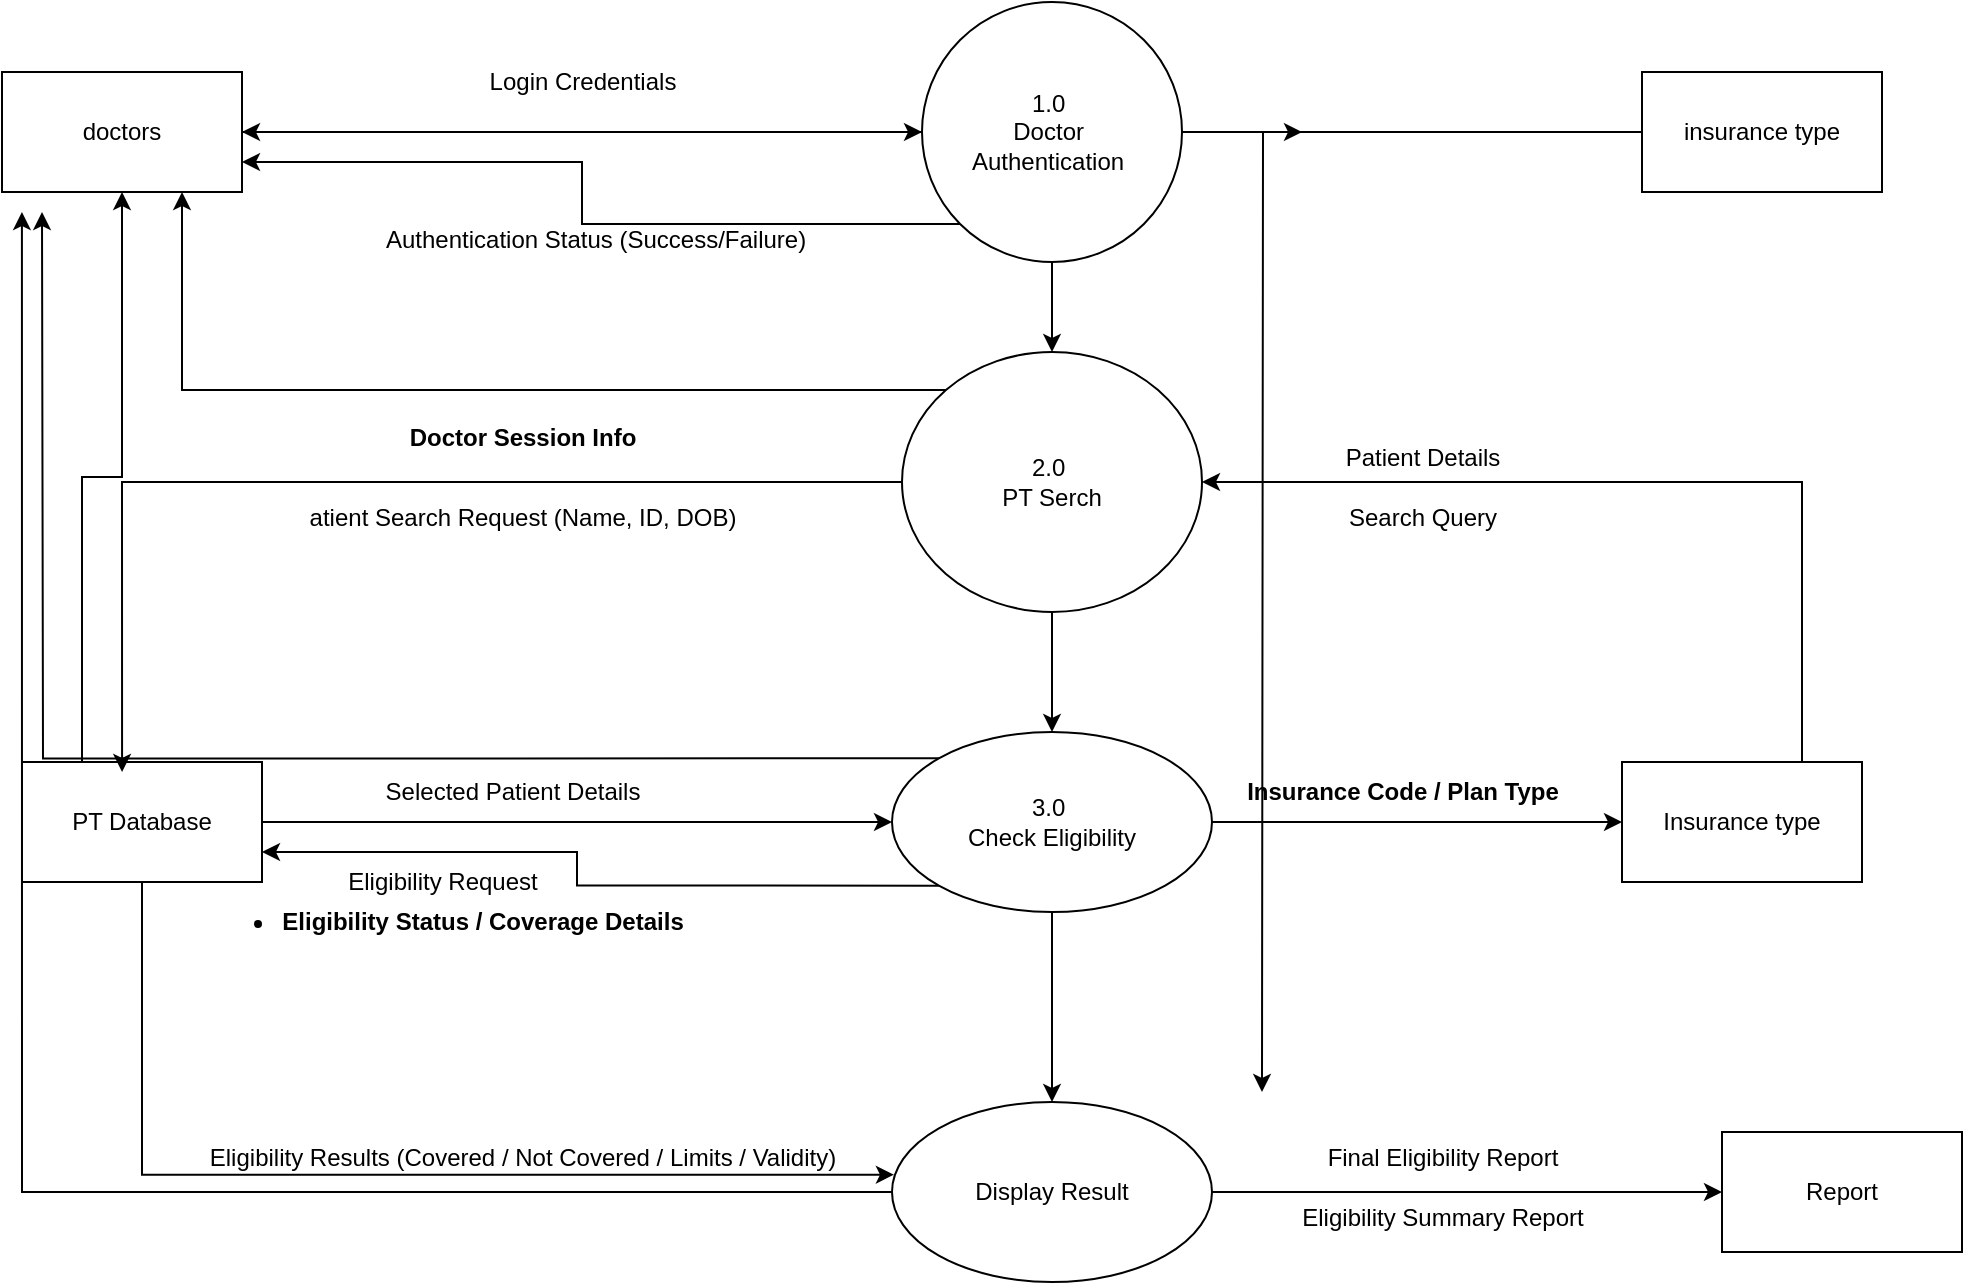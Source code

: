 <mxfile version="26.2.2">
  <diagram name="Page-1" id="by13Ic-5B0D5nHwh265d">
    <mxGraphModel dx="1044" dy="626" grid="1" gridSize="10" guides="1" tooltips="1" connect="1" arrows="1" fold="1" page="1" pageScale="1" pageWidth="850" pageHeight="1100" math="0" shadow="0">
      <root>
        <mxCell id="0" />
        <mxCell id="1" parent="0" />
        <mxCell id="KAmWQaT2bphG1lGb8P75-2" style="edgeStyle=orthogonalEdgeStyle;rounded=0;orthogonalLoop=1;jettySize=auto;html=1;" edge="1" parent="1" source="KAmWQaT2bphG1lGb8P75-1" target="KAmWQaT2bphG1lGb8P75-4">
          <mxGeometry relative="1" as="geometry">
            <mxPoint x="390" y="120" as="targetPoint" />
          </mxGeometry>
        </mxCell>
        <mxCell id="KAmWQaT2bphG1lGb8P75-1" value="doctors" style="rounded=0;whiteSpace=wrap;html=1;" vertex="1" parent="1">
          <mxGeometry x="60" y="90" width="120" height="60" as="geometry" />
        </mxCell>
        <mxCell id="KAmWQaT2bphG1lGb8P75-5" style="edgeStyle=orthogonalEdgeStyle;rounded=0;orthogonalLoop=1;jettySize=auto;html=1;" edge="1" parent="1" source="KAmWQaT2bphG1lGb8P75-4">
          <mxGeometry relative="1" as="geometry">
            <mxPoint x="710" y="120" as="targetPoint" />
          </mxGeometry>
        </mxCell>
        <mxCell id="KAmWQaT2bphG1lGb8P75-8" value="" style="edgeStyle=orthogonalEdgeStyle;rounded=0;orthogonalLoop=1;jettySize=auto;html=1;" edge="1" parent="1" source="KAmWQaT2bphG1lGb8P75-4" target="KAmWQaT2bphG1lGb8P75-7">
          <mxGeometry relative="1" as="geometry" />
        </mxCell>
        <mxCell id="KAmWQaT2bphG1lGb8P75-45" style="edgeStyle=orthogonalEdgeStyle;rounded=0;orthogonalLoop=1;jettySize=auto;html=1;" edge="1" parent="1" source="KAmWQaT2bphG1lGb8P75-4">
          <mxGeometry relative="1" as="geometry">
            <mxPoint x="180" y="120" as="targetPoint" />
          </mxGeometry>
        </mxCell>
        <mxCell id="KAmWQaT2bphG1lGb8P75-47" style="edgeStyle=orthogonalEdgeStyle;rounded=0;orthogonalLoop=1;jettySize=auto;html=1;exitX=0;exitY=1;exitDx=0;exitDy=0;entryX=1;entryY=0.75;entryDx=0;entryDy=0;" edge="1" parent="1" source="KAmWQaT2bphG1lGb8P75-4" target="KAmWQaT2bphG1lGb8P75-1">
          <mxGeometry relative="1" as="geometry" />
        </mxCell>
        <mxCell id="KAmWQaT2bphG1lGb8P75-4" value="1.0&amp;nbsp;&lt;div&gt;Doctor&amp;nbsp;&lt;/div&gt;&lt;div&gt;Authentication&lt;span style=&quot;white-space: pre;&quot;&gt;&#x9;&lt;/span&gt;&lt;/div&gt;" style="ellipse;whiteSpace=wrap;html=1;aspect=fixed;" vertex="1" parent="1">
          <mxGeometry x="520" y="55" width="130" height="130" as="geometry" />
        </mxCell>
        <mxCell id="KAmWQaT2bphG1lGb8P75-27" style="edgeStyle=orthogonalEdgeStyle;rounded=0;orthogonalLoop=1;jettySize=auto;html=1;" edge="1" parent="1" source="KAmWQaT2bphG1lGb8P75-6">
          <mxGeometry relative="1" as="geometry">
            <mxPoint x="690" y="600" as="targetPoint" />
          </mxGeometry>
        </mxCell>
        <mxCell id="KAmWQaT2bphG1lGb8P75-6" value="insurance type" style="rounded=0;whiteSpace=wrap;html=1;" vertex="1" parent="1">
          <mxGeometry x="880" y="90" width="120" height="60" as="geometry" />
        </mxCell>
        <mxCell id="KAmWQaT2bphG1lGb8P75-14" value="" style="edgeStyle=orthogonalEdgeStyle;rounded=0;orthogonalLoop=1;jettySize=auto;html=1;" edge="1" parent="1" source="KAmWQaT2bphG1lGb8P75-7" target="KAmWQaT2bphG1lGb8P75-13">
          <mxGeometry relative="1" as="geometry" />
        </mxCell>
        <mxCell id="KAmWQaT2bphG1lGb8P75-33" style="edgeStyle=orthogonalEdgeStyle;rounded=0;orthogonalLoop=1;jettySize=auto;html=1;exitX=0;exitY=0;exitDx=0;exitDy=0;entryX=0.75;entryY=1;entryDx=0;entryDy=0;" edge="1" parent="1" source="KAmWQaT2bphG1lGb8P75-7" target="KAmWQaT2bphG1lGb8P75-1">
          <mxGeometry relative="1" as="geometry" />
        </mxCell>
        <mxCell id="KAmWQaT2bphG1lGb8P75-7" value="2.0&amp;nbsp;&lt;div&gt;PT Serch&lt;/div&gt;" style="ellipse;whiteSpace=wrap;html=1;" vertex="1" parent="1">
          <mxGeometry x="510" y="230" width="150" height="130" as="geometry" />
        </mxCell>
        <mxCell id="KAmWQaT2bphG1lGb8P75-19" style="edgeStyle=orthogonalEdgeStyle;rounded=0;orthogonalLoop=1;jettySize=auto;html=1;entryX=0;entryY=0.5;entryDx=0;entryDy=0;" edge="1" parent="1" source="KAmWQaT2bphG1lGb8P75-11" target="KAmWQaT2bphG1lGb8P75-13">
          <mxGeometry relative="1" as="geometry" />
        </mxCell>
        <mxCell id="KAmWQaT2bphG1lGb8P75-29" style="edgeStyle=orthogonalEdgeStyle;rounded=0;orthogonalLoop=1;jettySize=auto;html=1;exitX=0.25;exitY=0;exitDx=0;exitDy=0;" edge="1" parent="1" source="KAmWQaT2bphG1lGb8P75-11" target="KAmWQaT2bphG1lGb8P75-1">
          <mxGeometry relative="1" as="geometry" />
        </mxCell>
        <mxCell id="KAmWQaT2bphG1lGb8P75-11" value="PT Database" style="rounded=0;whiteSpace=wrap;html=1;" vertex="1" parent="1">
          <mxGeometry x="70" y="435" width="120" height="60" as="geometry" />
        </mxCell>
        <mxCell id="KAmWQaT2bphG1lGb8P75-16" value="" style="edgeStyle=orthogonalEdgeStyle;rounded=0;orthogonalLoop=1;jettySize=auto;html=1;" edge="1" parent="1" source="KAmWQaT2bphG1lGb8P75-13" target="KAmWQaT2bphG1lGb8P75-15">
          <mxGeometry relative="1" as="geometry" />
        </mxCell>
        <mxCell id="KAmWQaT2bphG1lGb8P75-23" value="" style="edgeStyle=orthogonalEdgeStyle;rounded=0;orthogonalLoop=1;jettySize=auto;html=1;" edge="1" parent="1" source="KAmWQaT2bphG1lGb8P75-13" target="KAmWQaT2bphG1lGb8P75-22">
          <mxGeometry relative="1" as="geometry" />
        </mxCell>
        <mxCell id="KAmWQaT2bphG1lGb8P75-34" style="edgeStyle=orthogonalEdgeStyle;rounded=0;orthogonalLoop=1;jettySize=auto;html=1;exitX=0;exitY=0;exitDx=0;exitDy=0;" edge="1" parent="1" source="KAmWQaT2bphG1lGb8P75-13">
          <mxGeometry relative="1" as="geometry">
            <mxPoint x="80" y="160" as="targetPoint" />
          </mxGeometry>
        </mxCell>
        <mxCell id="KAmWQaT2bphG1lGb8P75-59" style="edgeStyle=orthogonalEdgeStyle;rounded=0;orthogonalLoop=1;jettySize=auto;html=1;exitX=0;exitY=1;exitDx=0;exitDy=0;entryX=1;entryY=0.75;entryDx=0;entryDy=0;" edge="1" parent="1" source="KAmWQaT2bphG1lGb8P75-13" target="KAmWQaT2bphG1lGb8P75-11">
          <mxGeometry relative="1" as="geometry" />
        </mxCell>
        <mxCell id="KAmWQaT2bphG1lGb8P75-13" value="3.0&amp;nbsp;&lt;div&gt;Check Eligibility&lt;/div&gt;" style="ellipse;whiteSpace=wrap;html=1;" vertex="1" parent="1">
          <mxGeometry x="505" y="420" width="160" height="90" as="geometry" />
        </mxCell>
        <mxCell id="KAmWQaT2bphG1lGb8P75-36" style="edgeStyle=orthogonalEdgeStyle;rounded=0;orthogonalLoop=1;jettySize=auto;html=1;exitX=0.75;exitY=0;exitDx=0;exitDy=0;entryX=1;entryY=0.5;entryDx=0;entryDy=0;" edge="1" parent="1" source="KAmWQaT2bphG1lGb8P75-15" target="KAmWQaT2bphG1lGb8P75-7">
          <mxGeometry relative="1" as="geometry" />
        </mxCell>
        <mxCell id="KAmWQaT2bphG1lGb8P75-15" value="Insurance type" style="whiteSpace=wrap;html=1;" vertex="1" parent="1">
          <mxGeometry x="870" y="435" width="120" height="60" as="geometry" />
        </mxCell>
        <mxCell id="KAmWQaT2bphG1lGb8P75-21" style="edgeStyle=orthogonalEdgeStyle;rounded=0;orthogonalLoop=1;jettySize=auto;html=1;entryX=0.417;entryY=0.083;entryDx=0;entryDy=0;entryPerimeter=0;" edge="1" parent="1" source="KAmWQaT2bphG1lGb8P75-7" target="KAmWQaT2bphG1lGb8P75-11">
          <mxGeometry relative="1" as="geometry" />
        </mxCell>
        <mxCell id="KAmWQaT2bphG1lGb8P75-25" value="" style="edgeStyle=orthogonalEdgeStyle;rounded=0;orthogonalLoop=1;jettySize=auto;html=1;" edge="1" parent="1" source="KAmWQaT2bphG1lGb8P75-22" target="KAmWQaT2bphG1lGb8P75-24">
          <mxGeometry relative="1" as="geometry" />
        </mxCell>
        <mxCell id="KAmWQaT2bphG1lGb8P75-22" value="Display Result" style="ellipse;whiteSpace=wrap;html=1;" vertex="1" parent="1">
          <mxGeometry x="505" y="605" width="160" height="90" as="geometry" />
        </mxCell>
        <mxCell id="KAmWQaT2bphG1lGb8P75-24" value="Report" style="whiteSpace=wrap;html=1;" vertex="1" parent="1">
          <mxGeometry x="920" y="620" width="120" height="60" as="geometry" />
        </mxCell>
        <mxCell id="KAmWQaT2bphG1lGb8P75-32" style="edgeStyle=orthogonalEdgeStyle;rounded=0;orthogonalLoop=1;jettySize=auto;html=1;exitX=0.5;exitY=1;exitDx=0;exitDy=0;entryX=0.006;entryY=0.404;entryDx=0;entryDy=0;entryPerimeter=0;" edge="1" parent="1" source="KAmWQaT2bphG1lGb8P75-11" target="KAmWQaT2bphG1lGb8P75-22">
          <mxGeometry relative="1" as="geometry" />
        </mxCell>
        <mxCell id="KAmWQaT2bphG1lGb8P75-35" style="edgeStyle=orthogonalEdgeStyle;rounded=0;orthogonalLoop=1;jettySize=auto;html=1;exitX=0;exitY=0.5;exitDx=0;exitDy=0;entryX=0.083;entryY=1.167;entryDx=0;entryDy=0;entryPerimeter=0;" edge="1" parent="1" source="KAmWQaT2bphG1lGb8P75-22" target="KAmWQaT2bphG1lGb8P75-1">
          <mxGeometry relative="1" as="geometry" />
        </mxCell>
        <mxCell id="KAmWQaT2bphG1lGb8P75-44" value="Login Credentials" style="text;html=1;align=center;verticalAlign=middle;resizable=0;points=[];autosize=1;strokeColor=none;fillColor=none;" vertex="1" parent="1">
          <mxGeometry x="290" y="80" width="120" height="30" as="geometry" />
        </mxCell>
        <mxCell id="KAmWQaT2bphG1lGb8P75-48" value="Authentication Status (Success/Failure)" style="text;whiteSpace=wrap;html=1;" vertex="1" parent="1">
          <mxGeometry x="250" y="160" width="240" height="40" as="geometry" />
        </mxCell>
        <mxCell id="KAmWQaT2bphG1lGb8P75-49" value="&lt;strong data-end=&quot;595&quot; data-start=&quot;572&quot;&gt;Doctor Session Info&lt;/strong&gt;" style="text;html=1;align=center;verticalAlign=middle;resizable=0;points=[];autosize=1;strokeColor=none;fillColor=none;" vertex="1" parent="1">
          <mxGeometry x="250" y="258" width="140" height="30" as="geometry" />
        </mxCell>
        <mxCell id="KAmWQaT2bphG1lGb8P75-52" value="atient Search Request (Name, ID, DOB)" style="text;html=1;align=center;verticalAlign=middle;resizable=0;points=[];autosize=1;strokeColor=none;fillColor=none;" vertex="1" parent="1">
          <mxGeometry x="200" y="298" width="240" height="30" as="geometry" />
        </mxCell>
        <mxCell id="KAmWQaT2bphG1lGb8P75-53" value="Search Query" style="text;html=1;align=center;verticalAlign=middle;resizable=0;points=[];autosize=1;strokeColor=none;fillColor=none;" vertex="1" parent="1">
          <mxGeometry x="720" y="298" width="100" height="30" as="geometry" />
        </mxCell>
        <mxCell id="KAmWQaT2bphG1lGb8P75-54" value="Patient Details" style="text;html=1;align=center;verticalAlign=middle;resizable=0;points=[];autosize=1;strokeColor=none;fillColor=none;" vertex="1" parent="1">
          <mxGeometry x="720" y="268" width="100" height="30" as="geometry" />
        </mxCell>
        <mxCell id="KAmWQaT2bphG1lGb8P75-55" value="Selected Patient Details" style="text;html=1;align=center;verticalAlign=middle;resizable=0;points=[];autosize=1;strokeColor=none;fillColor=none;" vertex="1" parent="1">
          <mxGeometry x="240" y="435" width="150" height="30" as="geometry" />
        </mxCell>
        <mxCell id="KAmWQaT2bphG1lGb8P75-57" value="&lt;strong data-end=&quot;1033&quot; data-start=&quot;1003&quot;&gt;Insurance Code / Plan Type&lt;/strong&gt;" style="text;html=1;align=center;verticalAlign=middle;resizable=0;points=[];autosize=1;strokeColor=none;fillColor=none;" vertex="1" parent="1">
          <mxGeometry x="670" y="435" width="180" height="30" as="geometry" />
        </mxCell>
        <mxCell id="KAmWQaT2bphG1lGb8P75-60" value="Eligibility Request" style="text;html=1;align=center;verticalAlign=middle;resizable=0;points=[];autosize=1;strokeColor=none;fillColor=none;" vertex="1" parent="1">
          <mxGeometry x="220" y="480" width="120" height="30" as="geometry" />
        </mxCell>
        <mxCell id="KAmWQaT2bphG1lGb8P75-61" value="&lt;ul data-end=&quot;1217&quot; data-start=&quot;858&quot;&gt;&lt;li class=&quot;&quot; data-end=&quot;1217&quot; data-start=&quot;1118&quot;&gt;&lt;p class=&quot;&quot; data-end=&quot;1217&quot; data-start=&quot;1120&quot;&gt; &lt;strong data-end=&quot;1217&quot; data-start=&quot;1176&quot;&gt;Eligibility Status / Coverage Details&lt;/strong&gt;&lt;/p&gt;&lt;br/&gt;&lt;/li&gt;&lt;br/&gt;&lt;/ul&gt;" style="text;html=1;align=center;verticalAlign=middle;resizable=0;points=[];autosize=1;strokeColor=none;fillColor=none;" vertex="1" parent="1">
          <mxGeometry x="150" y="490" width="260" height="90" as="geometry" />
        </mxCell>
        <mxCell id="KAmWQaT2bphG1lGb8P75-62" value="Eligibility Results (Covered / Not Covered / Limits / Validity)" style="text;html=1;align=center;verticalAlign=middle;resizable=0;points=[];autosize=1;strokeColor=none;fillColor=none;" vertex="1" parent="1">
          <mxGeometry x="150" y="618" width="340" height="30" as="geometry" />
        </mxCell>
        <mxCell id="KAmWQaT2bphG1lGb8P75-63" value="Final Eligibility Report" style="text;html=1;align=center;verticalAlign=middle;resizable=0;points=[];autosize=1;strokeColor=none;fillColor=none;" vertex="1" parent="1">
          <mxGeometry x="710" y="618" width="140" height="30" as="geometry" />
        </mxCell>
        <mxCell id="KAmWQaT2bphG1lGb8P75-64" value="Eligibility Summary Report" style="text;html=1;align=center;verticalAlign=middle;resizable=0;points=[];autosize=1;strokeColor=none;fillColor=none;" vertex="1" parent="1">
          <mxGeometry x="700" y="648" width="160" height="30" as="geometry" />
        </mxCell>
      </root>
    </mxGraphModel>
  </diagram>
</mxfile>
